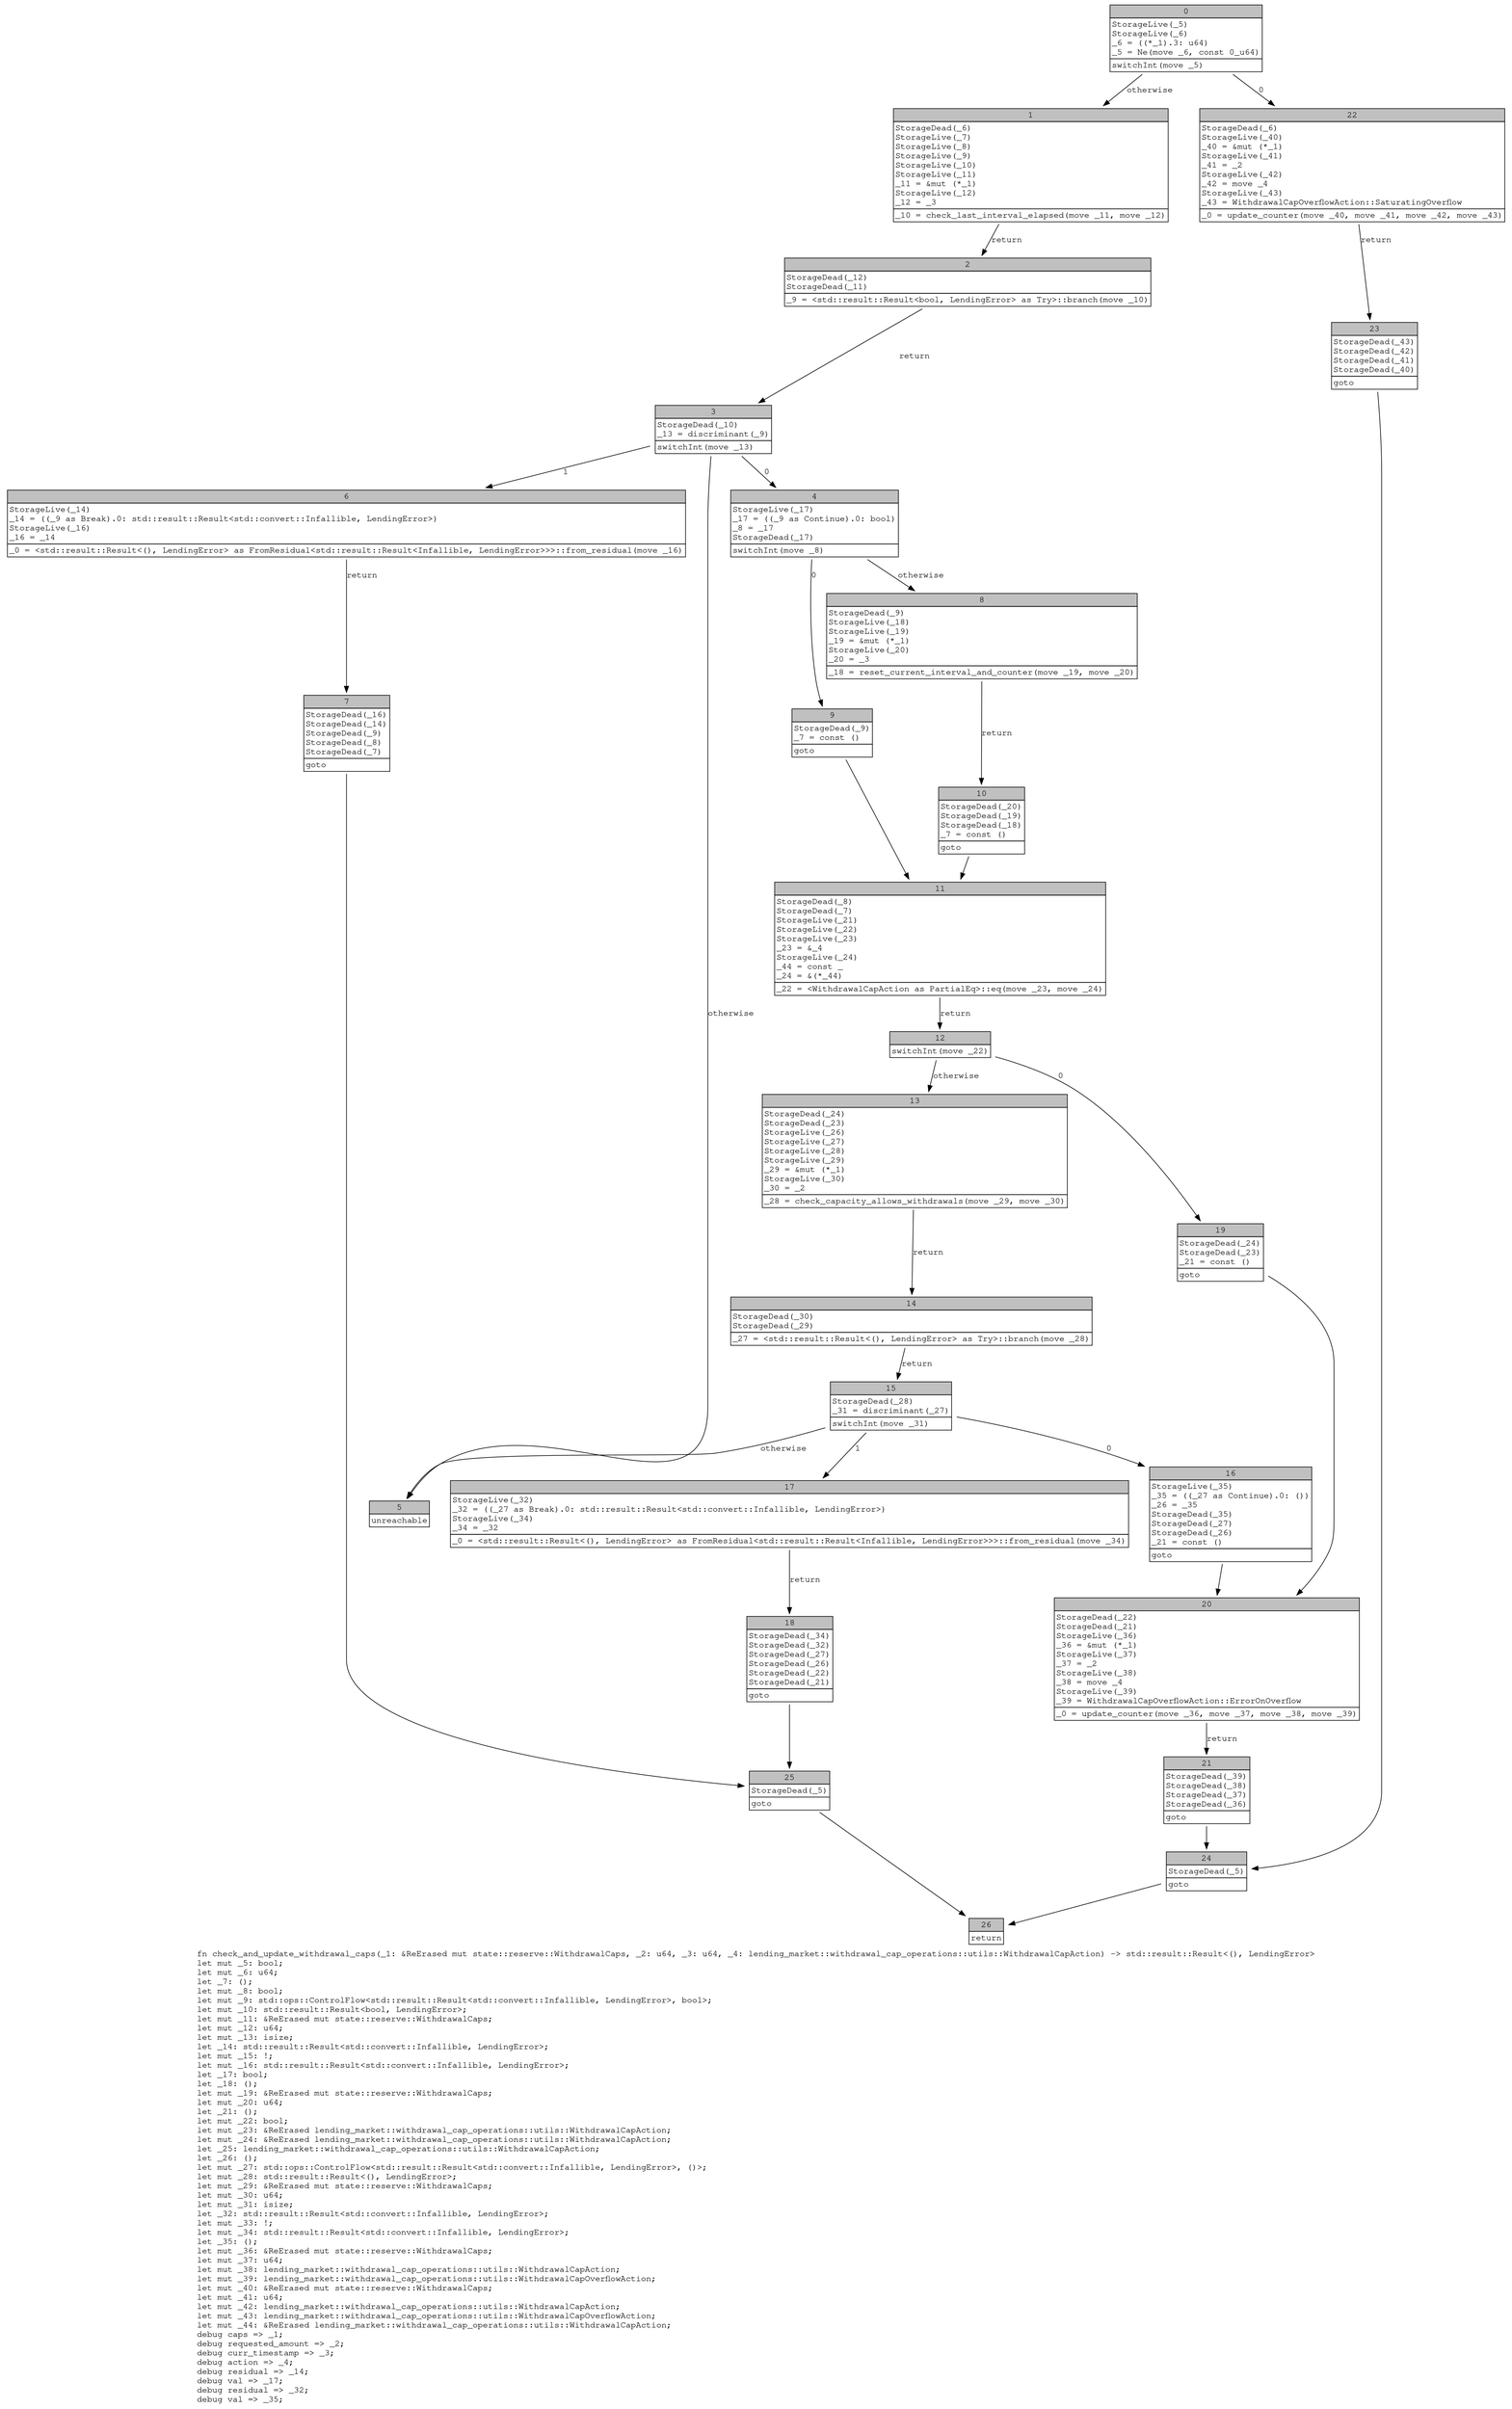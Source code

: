 digraph Mir_0_1429 {
    graph [fontname="Courier, monospace"];
    node [fontname="Courier, monospace"];
    edge [fontname="Courier, monospace"];
    label=<fn check_and_update_withdrawal_caps(_1: &amp;ReErased mut state::reserve::WithdrawalCaps, _2: u64, _3: u64, _4: lending_market::withdrawal_cap_operations::utils::WithdrawalCapAction) -&gt; std::result::Result&lt;(), LendingError&gt;<br align="left"/>let mut _5: bool;<br align="left"/>let mut _6: u64;<br align="left"/>let _7: ();<br align="left"/>let mut _8: bool;<br align="left"/>let mut _9: std::ops::ControlFlow&lt;std::result::Result&lt;std::convert::Infallible, LendingError&gt;, bool&gt;;<br align="left"/>let mut _10: std::result::Result&lt;bool, LendingError&gt;;<br align="left"/>let mut _11: &amp;ReErased mut state::reserve::WithdrawalCaps;<br align="left"/>let mut _12: u64;<br align="left"/>let mut _13: isize;<br align="left"/>let _14: std::result::Result&lt;std::convert::Infallible, LendingError&gt;;<br align="left"/>let mut _15: !;<br align="left"/>let mut _16: std::result::Result&lt;std::convert::Infallible, LendingError&gt;;<br align="left"/>let _17: bool;<br align="left"/>let _18: ();<br align="left"/>let mut _19: &amp;ReErased mut state::reserve::WithdrawalCaps;<br align="left"/>let mut _20: u64;<br align="left"/>let _21: ();<br align="left"/>let mut _22: bool;<br align="left"/>let mut _23: &amp;ReErased lending_market::withdrawal_cap_operations::utils::WithdrawalCapAction;<br align="left"/>let mut _24: &amp;ReErased lending_market::withdrawal_cap_operations::utils::WithdrawalCapAction;<br align="left"/>let _25: lending_market::withdrawal_cap_operations::utils::WithdrawalCapAction;<br align="left"/>let _26: ();<br align="left"/>let mut _27: std::ops::ControlFlow&lt;std::result::Result&lt;std::convert::Infallible, LendingError&gt;, ()&gt;;<br align="left"/>let mut _28: std::result::Result&lt;(), LendingError&gt;;<br align="left"/>let mut _29: &amp;ReErased mut state::reserve::WithdrawalCaps;<br align="left"/>let mut _30: u64;<br align="left"/>let mut _31: isize;<br align="left"/>let _32: std::result::Result&lt;std::convert::Infallible, LendingError&gt;;<br align="left"/>let mut _33: !;<br align="left"/>let mut _34: std::result::Result&lt;std::convert::Infallible, LendingError&gt;;<br align="left"/>let _35: ();<br align="left"/>let mut _36: &amp;ReErased mut state::reserve::WithdrawalCaps;<br align="left"/>let mut _37: u64;<br align="left"/>let mut _38: lending_market::withdrawal_cap_operations::utils::WithdrawalCapAction;<br align="left"/>let mut _39: lending_market::withdrawal_cap_operations::utils::WithdrawalCapOverflowAction;<br align="left"/>let mut _40: &amp;ReErased mut state::reserve::WithdrawalCaps;<br align="left"/>let mut _41: u64;<br align="left"/>let mut _42: lending_market::withdrawal_cap_operations::utils::WithdrawalCapAction;<br align="left"/>let mut _43: lending_market::withdrawal_cap_operations::utils::WithdrawalCapOverflowAction;<br align="left"/>let mut _44: &amp;ReErased lending_market::withdrawal_cap_operations::utils::WithdrawalCapAction;<br align="left"/>debug caps =&gt; _1;<br align="left"/>debug requested_amount =&gt; _2;<br align="left"/>debug curr_timestamp =&gt; _3;<br align="left"/>debug action =&gt; _4;<br align="left"/>debug residual =&gt; _14;<br align="left"/>debug val =&gt; _17;<br align="left"/>debug residual =&gt; _32;<br align="left"/>debug val =&gt; _35;<br align="left"/>>;
    bb0__0_1429 [shape="none", label=<<table border="0" cellborder="1" cellspacing="0"><tr><td bgcolor="gray" align="center" colspan="1">0</td></tr><tr><td align="left" balign="left">StorageLive(_5)<br/>StorageLive(_6)<br/>_6 = ((*_1).3: u64)<br/>_5 = Ne(move _6, const 0_u64)<br/></td></tr><tr><td align="left">switchInt(move _5)</td></tr></table>>];
    bb1__0_1429 [shape="none", label=<<table border="0" cellborder="1" cellspacing="0"><tr><td bgcolor="gray" align="center" colspan="1">1</td></tr><tr><td align="left" balign="left">StorageDead(_6)<br/>StorageLive(_7)<br/>StorageLive(_8)<br/>StorageLive(_9)<br/>StorageLive(_10)<br/>StorageLive(_11)<br/>_11 = &amp;mut (*_1)<br/>StorageLive(_12)<br/>_12 = _3<br/></td></tr><tr><td align="left">_10 = check_last_interval_elapsed(move _11, move _12)</td></tr></table>>];
    bb2__0_1429 [shape="none", label=<<table border="0" cellborder="1" cellspacing="0"><tr><td bgcolor="gray" align="center" colspan="1">2</td></tr><tr><td align="left" balign="left">StorageDead(_12)<br/>StorageDead(_11)<br/></td></tr><tr><td align="left">_9 = &lt;std::result::Result&lt;bool, LendingError&gt; as Try&gt;::branch(move _10)</td></tr></table>>];
    bb3__0_1429 [shape="none", label=<<table border="0" cellborder="1" cellspacing="0"><tr><td bgcolor="gray" align="center" colspan="1">3</td></tr><tr><td align="left" balign="left">StorageDead(_10)<br/>_13 = discriminant(_9)<br/></td></tr><tr><td align="left">switchInt(move _13)</td></tr></table>>];
    bb4__0_1429 [shape="none", label=<<table border="0" cellborder="1" cellspacing="0"><tr><td bgcolor="gray" align="center" colspan="1">4</td></tr><tr><td align="left" balign="left">StorageLive(_17)<br/>_17 = ((_9 as Continue).0: bool)<br/>_8 = _17<br/>StorageDead(_17)<br/></td></tr><tr><td align="left">switchInt(move _8)</td></tr></table>>];
    bb5__0_1429 [shape="none", label=<<table border="0" cellborder="1" cellspacing="0"><tr><td bgcolor="gray" align="center" colspan="1">5</td></tr><tr><td align="left">unreachable</td></tr></table>>];
    bb6__0_1429 [shape="none", label=<<table border="0" cellborder="1" cellspacing="0"><tr><td bgcolor="gray" align="center" colspan="1">6</td></tr><tr><td align="left" balign="left">StorageLive(_14)<br/>_14 = ((_9 as Break).0: std::result::Result&lt;std::convert::Infallible, LendingError&gt;)<br/>StorageLive(_16)<br/>_16 = _14<br/></td></tr><tr><td align="left">_0 = &lt;std::result::Result&lt;(), LendingError&gt; as FromResidual&lt;std::result::Result&lt;Infallible, LendingError&gt;&gt;&gt;::from_residual(move _16)</td></tr></table>>];
    bb7__0_1429 [shape="none", label=<<table border="0" cellborder="1" cellspacing="0"><tr><td bgcolor="gray" align="center" colspan="1">7</td></tr><tr><td align="left" balign="left">StorageDead(_16)<br/>StorageDead(_14)<br/>StorageDead(_9)<br/>StorageDead(_8)<br/>StorageDead(_7)<br/></td></tr><tr><td align="left">goto</td></tr></table>>];
    bb8__0_1429 [shape="none", label=<<table border="0" cellborder="1" cellspacing="0"><tr><td bgcolor="gray" align="center" colspan="1">8</td></tr><tr><td align="left" balign="left">StorageDead(_9)<br/>StorageLive(_18)<br/>StorageLive(_19)<br/>_19 = &amp;mut (*_1)<br/>StorageLive(_20)<br/>_20 = _3<br/></td></tr><tr><td align="left">_18 = reset_current_interval_and_counter(move _19, move _20)</td></tr></table>>];
    bb9__0_1429 [shape="none", label=<<table border="0" cellborder="1" cellspacing="0"><tr><td bgcolor="gray" align="center" colspan="1">9</td></tr><tr><td align="left" balign="left">StorageDead(_9)<br/>_7 = const ()<br/></td></tr><tr><td align="left">goto</td></tr></table>>];
    bb10__0_1429 [shape="none", label=<<table border="0" cellborder="1" cellspacing="0"><tr><td bgcolor="gray" align="center" colspan="1">10</td></tr><tr><td align="left" balign="left">StorageDead(_20)<br/>StorageDead(_19)<br/>StorageDead(_18)<br/>_7 = const ()<br/></td></tr><tr><td align="left">goto</td></tr></table>>];
    bb11__0_1429 [shape="none", label=<<table border="0" cellborder="1" cellspacing="0"><tr><td bgcolor="gray" align="center" colspan="1">11</td></tr><tr><td align="left" balign="left">StorageDead(_8)<br/>StorageDead(_7)<br/>StorageLive(_21)<br/>StorageLive(_22)<br/>StorageLive(_23)<br/>_23 = &amp;_4<br/>StorageLive(_24)<br/>_44 = const _<br/>_24 = &amp;(*_44)<br/></td></tr><tr><td align="left">_22 = &lt;WithdrawalCapAction as PartialEq&gt;::eq(move _23, move _24)</td></tr></table>>];
    bb12__0_1429 [shape="none", label=<<table border="0" cellborder="1" cellspacing="0"><tr><td bgcolor="gray" align="center" colspan="1">12</td></tr><tr><td align="left">switchInt(move _22)</td></tr></table>>];
    bb13__0_1429 [shape="none", label=<<table border="0" cellborder="1" cellspacing="0"><tr><td bgcolor="gray" align="center" colspan="1">13</td></tr><tr><td align="left" balign="left">StorageDead(_24)<br/>StorageDead(_23)<br/>StorageLive(_26)<br/>StorageLive(_27)<br/>StorageLive(_28)<br/>StorageLive(_29)<br/>_29 = &amp;mut (*_1)<br/>StorageLive(_30)<br/>_30 = _2<br/></td></tr><tr><td align="left">_28 = check_capacity_allows_withdrawals(move _29, move _30)</td></tr></table>>];
    bb14__0_1429 [shape="none", label=<<table border="0" cellborder="1" cellspacing="0"><tr><td bgcolor="gray" align="center" colspan="1">14</td></tr><tr><td align="left" balign="left">StorageDead(_30)<br/>StorageDead(_29)<br/></td></tr><tr><td align="left">_27 = &lt;std::result::Result&lt;(), LendingError&gt; as Try&gt;::branch(move _28)</td></tr></table>>];
    bb15__0_1429 [shape="none", label=<<table border="0" cellborder="1" cellspacing="0"><tr><td bgcolor="gray" align="center" colspan="1">15</td></tr><tr><td align="left" balign="left">StorageDead(_28)<br/>_31 = discriminant(_27)<br/></td></tr><tr><td align="left">switchInt(move _31)</td></tr></table>>];
    bb16__0_1429 [shape="none", label=<<table border="0" cellborder="1" cellspacing="0"><tr><td bgcolor="gray" align="center" colspan="1">16</td></tr><tr><td align="left" balign="left">StorageLive(_35)<br/>_35 = ((_27 as Continue).0: ())<br/>_26 = _35<br/>StorageDead(_35)<br/>StorageDead(_27)<br/>StorageDead(_26)<br/>_21 = const ()<br/></td></tr><tr><td align="left">goto</td></tr></table>>];
    bb17__0_1429 [shape="none", label=<<table border="0" cellborder="1" cellspacing="0"><tr><td bgcolor="gray" align="center" colspan="1">17</td></tr><tr><td align="left" balign="left">StorageLive(_32)<br/>_32 = ((_27 as Break).0: std::result::Result&lt;std::convert::Infallible, LendingError&gt;)<br/>StorageLive(_34)<br/>_34 = _32<br/></td></tr><tr><td align="left">_0 = &lt;std::result::Result&lt;(), LendingError&gt; as FromResidual&lt;std::result::Result&lt;Infallible, LendingError&gt;&gt;&gt;::from_residual(move _34)</td></tr></table>>];
    bb18__0_1429 [shape="none", label=<<table border="0" cellborder="1" cellspacing="0"><tr><td bgcolor="gray" align="center" colspan="1">18</td></tr><tr><td align="left" balign="left">StorageDead(_34)<br/>StorageDead(_32)<br/>StorageDead(_27)<br/>StorageDead(_26)<br/>StorageDead(_22)<br/>StorageDead(_21)<br/></td></tr><tr><td align="left">goto</td></tr></table>>];
    bb19__0_1429 [shape="none", label=<<table border="0" cellborder="1" cellspacing="0"><tr><td bgcolor="gray" align="center" colspan="1">19</td></tr><tr><td align="left" balign="left">StorageDead(_24)<br/>StorageDead(_23)<br/>_21 = const ()<br/></td></tr><tr><td align="left">goto</td></tr></table>>];
    bb20__0_1429 [shape="none", label=<<table border="0" cellborder="1" cellspacing="0"><tr><td bgcolor="gray" align="center" colspan="1">20</td></tr><tr><td align="left" balign="left">StorageDead(_22)<br/>StorageDead(_21)<br/>StorageLive(_36)<br/>_36 = &amp;mut (*_1)<br/>StorageLive(_37)<br/>_37 = _2<br/>StorageLive(_38)<br/>_38 = move _4<br/>StorageLive(_39)<br/>_39 = WithdrawalCapOverflowAction::ErrorOnOverflow<br/></td></tr><tr><td align="left">_0 = update_counter(move _36, move _37, move _38, move _39)</td></tr></table>>];
    bb21__0_1429 [shape="none", label=<<table border="0" cellborder="1" cellspacing="0"><tr><td bgcolor="gray" align="center" colspan="1">21</td></tr><tr><td align="left" balign="left">StorageDead(_39)<br/>StorageDead(_38)<br/>StorageDead(_37)<br/>StorageDead(_36)<br/></td></tr><tr><td align="left">goto</td></tr></table>>];
    bb22__0_1429 [shape="none", label=<<table border="0" cellborder="1" cellspacing="0"><tr><td bgcolor="gray" align="center" colspan="1">22</td></tr><tr><td align="left" balign="left">StorageDead(_6)<br/>StorageLive(_40)<br/>_40 = &amp;mut (*_1)<br/>StorageLive(_41)<br/>_41 = _2<br/>StorageLive(_42)<br/>_42 = move _4<br/>StorageLive(_43)<br/>_43 = WithdrawalCapOverflowAction::SaturatingOverflow<br/></td></tr><tr><td align="left">_0 = update_counter(move _40, move _41, move _42, move _43)</td></tr></table>>];
    bb23__0_1429 [shape="none", label=<<table border="0" cellborder="1" cellspacing="0"><tr><td bgcolor="gray" align="center" colspan="1">23</td></tr><tr><td align="left" balign="left">StorageDead(_43)<br/>StorageDead(_42)<br/>StorageDead(_41)<br/>StorageDead(_40)<br/></td></tr><tr><td align="left">goto</td></tr></table>>];
    bb24__0_1429 [shape="none", label=<<table border="0" cellborder="1" cellspacing="0"><tr><td bgcolor="gray" align="center" colspan="1">24</td></tr><tr><td align="left" balign="left">StorageDead(_5)<br/></td></tr><tr><td align="left">goto</td></tr></table>>];
    bb25__0_1429 [shape="none", label=<<table border="0" cellborder="1" cellspacing="0"><tr><td bgcolor="gray" align="center" colspan="1">25</td></tr><tr><td align="left" balign="left">StorageDead(_5)<br/></td></tr><tr><td align="left">goto</td></tr></table>>];
    bb26__0_1429 [shape="none", label=<<table border="0" cellborder="1" cellspacing="0"><tr><td bgcolor="gray" align="center" colspan="1">26</td></tr><tr><td align="left">return</td></tr></table>>];
    bb0__0_1429 -> bb22__0_1429 [label="0"];
    bb0__0_1429 -> bb1__0_1429 [label="otherwise"];
    bb1__0_1429 -> bb2__0_1429 [label="return"];
    bb2__0_1429 -> bb3__0_1429 [label="return"];
    bb3__0_1429 -> bb4__0_1429 [label="0"];
    bb3__0_1429 -> bb6__0_1429 [label="1"];
    bb3__0_1429 -> bb5__0_1429 [label="otherwise"];
    bb4__0_1429 -> bb9__0_1429 [label="0"];
    bb4__0_1429 -> bb8__0_1429 [label="otherwise"];
    bb6__0_1429 -> bb7__0_1429 [label="return"];
    bb7__0_1429 -> bb25__0_1429 [label=""];
    bb8__0_1429 -> bb10__0_1429 [label="return"];
    bb9__0_1429 -> bb11__0_1429 [label=""];
    bb10__0_1429 -> bb11__0_1429 [label=""];
    bb11__0_1429 -> bb12__0_1429 [label="return"];
    bb12__0_1429 -> bb19__0_1429 [label="0"];
    bb12__0_1429 -> bb13__0_1429 [label="otherwise"];
    bb13__0_1429 -> bb14__0_1429 [label="return"];
    bb14__0_1429 -> bb15__0_1429 [label="return"];
    bb15__0_1429 -> bb16__0_1429 [label="0"];
    bb15__0_1429 -> bb17__0_1429 [label="1"];
    bb15__0_1429 -> bb5__0_1429 [label="otherwise"];
    bb16__0_1429 -> bb20__0_1429 [label=""];
    bb17__0_1429 -> bb18__0_1429 [label="return"];
    bb18__0_1429 -> bb25__0_1429 [label=""];
    bb19__0_1429 -> bb20__0_1429 [label=""];
    bb20__0_1429 -> bb21__0_1429 [label="return"];
    bb21__0_1429 -> bb24__0_1429 [label=""];
    bb22__0_1429 -> bb23__0_1429 [label="return"];
    bb23__0_1429 -> bb24__0_1429 [label=""];
    bb24__0_1429 -> bb26__0_1429 [label=""];
    bb25__0_1429 -> bb26__0_1429 [label=""];
}
